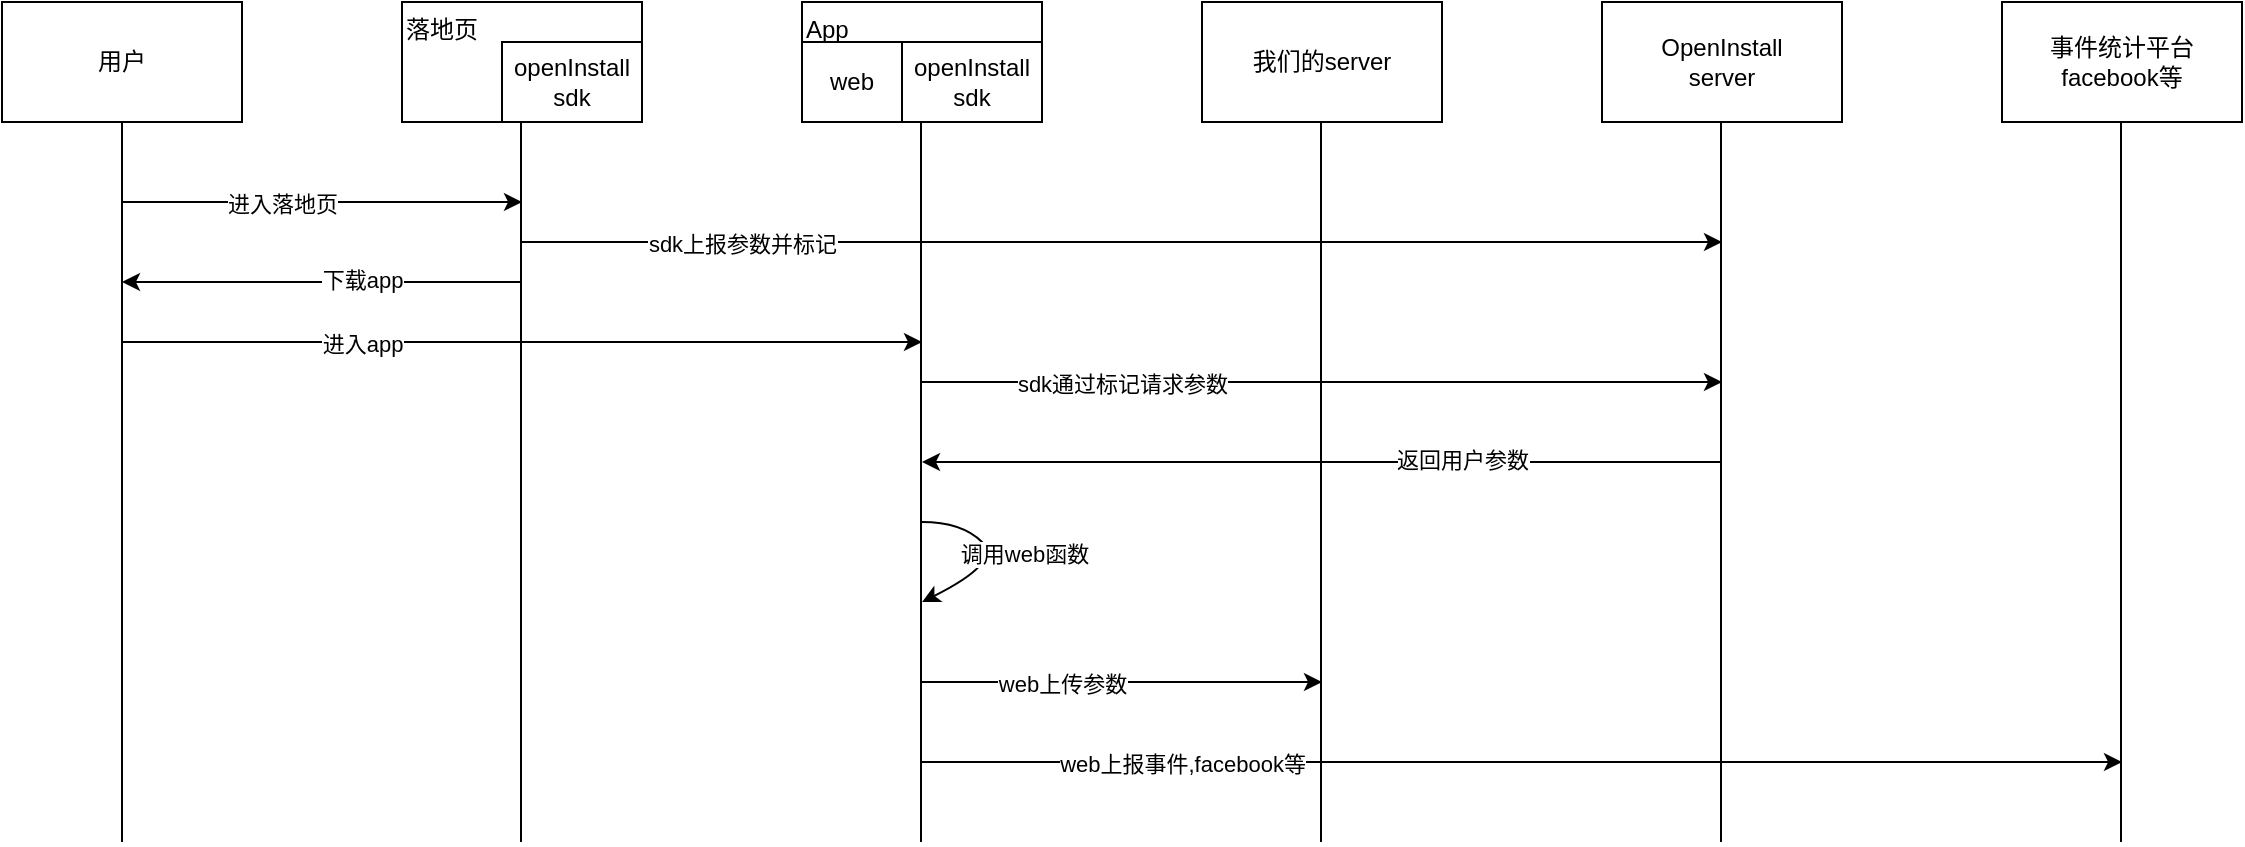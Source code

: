 <mxfile version="24.6.4" type="github">
  <diagram name="第 1 页" id="scgNxB5An9s1YBmZ5G7x">
    <mxGraphModel dx="1797" dy="546" grid="1" gridSize="10" guides="1" tooltips="1" connect="1" arrows="1" fold="1" page="1" pageScale="1" pageWidth="827" pageHeight="1169" math="0" shadow="0">
      <root>
        <mxCell id="0" />
        <mxCell id="1" parent="0" />
        <mxCell id="Y9uJGGY0f6Q8Hh3Ahp1Y-3" value="OpenInstall&lt;div&gt;server&lt;/div&gt;" style="rounded=0;whiteSpace=wrap;html=1;" vertex="1" parent="1">
          <mxGeometry x="520" y="60" width="120" height="60" as="geometry" />
        </mxCell>
        <mxCell id="Y9uJGGY0f6Q8Hh3Ahp1Y-4" value="我们的server" style="rounded=0;whiteSpace=wrap;html=1;" vertex="1" parent="1">
          <mxGeometry x="320" y="60" width="120" height="60" as="geometry" />
        </mxCell>
        <mxCell id="Y9uJGGY0f6Q8Hh3Ahp1Y-5" value="" style="group" vertex="1" connectable="0" parent="1">
          <mxGeometry x="120" y="60" width="120" height="60" as="geometry" />
        </mxCell>
        <mxCell id="Y9uJGGY0f6Q8Hh3Ahp1Y-1" value="App" style="rounded=0;whiteSpace=wrap;html=1;align=left;verticalAlign=top;fontStyle=0" vertex="1" parent="Y9uJGGY0f6Q8Hh3Ahp1Y-5">
          <mxGeometry width="120" height="60" as="geometry" />
        </mxCell>
        <mxCell id="Y9uJGGY0f6Q8Hh3Ahp1Y-2" value="openInstall&lt;div&gt;sdk&lt;/div&gt;" style="rounded=0;whiteSpace=wrap;html=1;fontStyle=0" vertex="1" parent="Y9uJGGY0f6Q8Hh3Ahp1Y-5">
          <mxGeometry x="50" y="20" width="70" height="40" as="geometry" />
        </mxCell>
        <mxCell id="Y9uJGGY0f6Q8Hh3Ahp1Y-29" value="web" style="rounded=0;whiteSpace=wrap;html=1;fontStyle=0" vertex="1" parent="Y9uJGGY0f6Q8Hh3Ahp1Y-5">
          <mxGeometry y="20" width="50" height="40" as="geometry" />
        </mxCell>
        <mxCell id="Y9uJGGY0f6Q8Hh3Ahp1Y-6" value="" style="group" vertex="1" connectable="0" parent="1">
          <mxGeometry x="-80" y="60" width="120" height="60" as="geometry" />
        </mxCell>
        <mxCell id="Y9uJGGY0f6Q8Hh3Ahp1Y-7" value="落地页" style="rounded=0;whiteSpace=wrap;html=1;align=left;verticalAlign=top;fontStyle=0" vertex="1" parent="Y9uJGGY0f6Q8Hh3Ahp1Y-6">
          <mxGeometry width="120" height="60" as="geometry" />
        </mxCell>
        <mxCell id="Y9uJGGY0f6Q8Hh3Ahp1Y-8" value="openInstall&lt;div&gt;sdk&lt;/div&gt;" style="rounded=0;whiteSpace=wrap;html=1;fontStyle=0" vertex="1" parent="Y9uJGGY0f6Q8Hh3Ahp1Y-6">
          <mxGeometry x="50" y="20" width="70" height="40" as="geometry" />
        </mxCell>
        <mxCell id="Y9uJGGY0f6Q8Hh3Ahp1Y-9" value="用户" style="rounded=0;whiteSpace=wrap;html=1;" vertex="1" parent="1">
          <mxGeometry x="-280" y="60" width="120" height="60" as="geometry" />
        </mxCell>
        <mxCell id="Y9uJGGY0f6Q8Hh3Ahp1Y-10" value="" style="endArrow=none;html=1;rounded=0;entryX=0.5;entryY=1;entryDx=0;entryDy=0;" edge="1" parent="1" target="Y9uJGGY0f6Q8Hh3Ahp1Y-9">
          <mxGeometry width="50" height="50" relative="1" as="geometry">
            <mxPoint x="-220" y="480" as="sourcePoint" />
            <mxPoint x="210" y="210" as="targetPoint" />
          </mxGeometry>
        </mxCell>
        <mxCell id="Y9uJGGY0f6Q8Hh3Ahp1Y-11" value="" style="endArrow=none;html=1;rounded=0;entryX=0.5;entryY=1;entryDx=0;entryDy=0;" edge="1" parent="1">
          <mxGeometry width="50" height="50" relative="1" as="geometry">
            <mxPoint x="-20.5" y="480" as="sourcePoint" />
            <mxPoint x="-20.5" y="120" as="targetPoint" />
          </mxGeometry>
        </mxCell>
        <mxCell id="Y9uJGGY0f6Q8Hh3Ahp1Y-12" value="" style="endArrow=none;html=1;rounded=0;entryX=0.5;entryY=1;entryDx=0;entryDy=0;" edge="1" parent="1">
          <mxGeometry width="50" height="50" relative="1" as="geometry">
            <mxPoint x="179.5" y="480" as="sourcePoint" />
            <mxPoint x="179.5" y="120" as="targetPoint" />
          </mxGeometry>
        </mxCell>
        <mxCell id="Y9uJGGY0f6Q8Hh3Ahp1Y-13" value="" style="endArrow=none;html=1;rounded=0;entryX=0.5;entryY=1;entryDx=0;entryDy=0;" edge="1" parent="1">
          <mxGeometry width="50" height="50" relative="1" as="geometry">
            <mxPoint x="379.5" y="480" as="sourcePoint" />
            <mxPoint x="379.5" y="120" as="targetPoint" />
          </mxGeometry>
        </mxCell>
        <mxCell id="Y9uJGGY0f6Q8Hh3Ahp1Y-14" value="" style="endArrow=none;html=1;rounded=0;entryX=0.5;entryY=1;entryDx=0;entryDy=0;" edge="1" parent="1">
          <mxGeometry width="50" height="50" relative="1" as="geometry">
            <mxPoint x="579.5" y="480" as="sourcePoint" />
            <mxPoint x="579.5" y="120" as="targetPoint" />
          </mxGeometry>
        </mxCell>
        <mxCell id="Y9uJGGY0f6Q8Hh3Ahp1Y-15" value="" style="endArrow=classic;html=1;rounded=0;" edge="1" parent="1">
          <mxGeometry width="50" height="50" relative="1" as="geometry">
            <mxPoint x="-220" y="160" as="sourcePoint" />
            <mxPoint x="-20" y="160" as="targetPoint" />
          </mxGeometry>
        </mxCell>
        <mxCell id="Y9uJGGY0f6Q8Hh3Ahp1Y-16" value="进入落地页" style="edgeLabel;html=1;align=center;verticalAlign=middle;resizable=0;points=[];" vertex="1" connectable="0" parent="Y9uJGGY0f6Q8Hh3Ahp1Y-15">
          <mxGeometry x="-0.2" y="-1" relative="1" as="geometry">
            <mxPoint as="offset" />
          </mxGeometry>
        </mxCell>
        <mxCell id="Y9uJGGY0f6Q8Hh3Ahp1Y-17" value="" style="endArrow=classic;html=1;rounded=0;" edge="1" parent="1">
          <mxGeometry width="50" height="50" relative="1" as="geometry">
            <mxPoint x="-20" y="180" as="sourcePoint" />
            <mxPoint x="580" y="180" as="targetPoint" />
          </mxGeometry>
        </mxCell>
        <mxCell id="Y9uJGGY0f6Q8Hh3Ahp1Y-18" value="sdk上报参数并标记" style="edgeLabel;html=1;align=center;verticalAlign=middle;resizable=0;points=[];" vertex="1" connectable="0" parent="Y9uJGGY0f6Q8Hh3Ahp1Y-17">
          <mxGeometry x="-0.2" y="-1" relative="1" as="geometry">
            <mxPoint x="-130" as="offset" />
          </mxGeometry>
        </mxCell>
        <mxCell id="Y9uJGGY0f6Q8Hh3Ahp1Y-19" value="" style="endArrow=classic;html=1;rounded=0;" edge="1" parent="1">
          <mxGeometry width="50" height="50" relative="1" as="geometry">
            <mxPoint x="-20" y="200" as="sourcePoint" />
            <mxPoint x="-220" y="200" as="targetPoint" />
          </mxGeometry>
        </mxCell>
        <mxCell id="Y9uJGGY0f6Q8Hh3Ahp1Y-20" value="下载app" style="edgeLabel;html=1;align=center;verticalAlign=middle;resizable=0;points=[];" vertex="1" connectable="0" parent="Y9uJGGY0f6Q8Hh3Ahp1Y-19">
          <mxGeometry x="-0.2" y="-1" relative="1" as="geometry">
            <mxPoint as="offset" />
          </mxGeometry>
        </mxCell>
        <mxCell id="Y9uJGGY0f6Q8Hh3Ahp1Y-21" value="" style="endArrow=classic;html=1;rounded=0;" edge="1" parent="1">
          <mxGeometry width="50" height="50" relative="1" as="geometry">
            <mxPoint x="-220" y="230" as="sourcePoint" />
            <mxPoint x="180" y="230" as="targetPoint" />
          </mxGeometry>
        </mxCell>
        <mxCell id="Y9uJGGY0f6Q8Hh3Ahp1Y-22" value="进入app" style="edgeLabel;html=1;align=center;verticalAlign=middle;resizable=0;points=[];" vertex="1" connectable="0" parent="Y9uJGGY0f6Q8Hh3Ahp1Y-21">
          <mxGeometry x="-0.2" y="-1" relative="1" as="geometry">
            <mxPoint x="-40" as="offset" />
          </mxGeometry>
        </mxCell>
        <mxCell id="Y9uJGGY0f6Q8Hh3Ahp1Y-23" value="" style="endArrow=classic;html=1;rounded=0;" edge="1" parent="1">
          <mxGeometry width="50" height="50" relative="1" as="geometry">
            <mxPoint x="180" y="250" as="sourcePoint" />
            <mxPoint x="580" y="250" as="targetPoint" />
          </mxGeometry>
        </mxCell>
        <mxCell id="Y9uJGGY0f6Q8Hh3Ahp1Y-24" value="sdk通过标记请求参数" style="edgeLabel;html=1;align=center;verticalAlign=middle;resizable=0;points=[];" vertex="1" connectable="0" parent="Y9uJGGY0f6Q8Hh3Ahp1Y-23">
          <mxGeometry x="-0.2" y="-1" relative="1" as="geometry">
            <mxPoint x="-60" as="offset" />
          </mxGeometry>
        </mxCell>
        <mxCell id="Y9uJGGY0f6Q8Hh3Ahp1Y-25" value="" style="endArrow=classic;html=1;rounded=0;" edge="1" parent="1">
          <mxGeometry width="50" height="50" relative="1" as="geometry">
            <mxPoint x="580" y="290" as="sourcePoint" />
            <mxPoint x="180" y="290" as="targetPoint" />
          </mxGeometry>
        </mxCell>
        <mxCell id="Y9uJGGY0f6Q8Hh3Ahp1Y-26" value="返回用户参数" style="edgeLabel;html=1;align=center;verticalAlign=middle;resizable=0;points=[];" vertex="1" connectable="0" parent="Y9uJGGY0f6Q8Hh3Ahp1Y-25">
          <mxGeometry x="-0.2" y="-1" relative="1" as="geometry">
            <mxPoint x="30" as="offset" />
          </mxGeometry>
        </mxCell>
        <mxCell id="Y9uJGGY0f6Q8Hh3Ahp1Y-30" value="" style="curved=1;endArrow=classic;html=1;rounded=0;" edge="1" parent="1">
          <mxGeometry width="50" height="50" relative="1" as="geometry">
            <mxPoint x="180" y="320" as="sourcePoint" />
            <mxPoint x="180" y="360" as="targetPoint" />
            <Array as="points">
              <mxPoint x="200" y="320" />
              <mxPoint x="220" y="340" />
            </Array>
          </mxGeometry>
        </mxCell>
        <mxCell id="Y9uJGGY0f6Q8Hh3Ahp1Y-31" value="调用web函数" style="edgeLabel;html=1;align=center;verticalAlign=middle;resizable=0;points=[];" vertex="1" connectable="0" parent="Y9uJGGY0f6Q8Hh3Ahp1Y-30">
          <mxGeometry x="-0.175" y="-4" relative="1" as="geometry">
            <mxPoint x="20" as="offset" />
          </mxGeometry>
        </mxCell>
        <mxCell id="Y9uJGGY0f6Q8Hh3Ahp1Y-32" value="" style="endArrow=classic;html=1;rounded=0;" edge="1" parent="1">
          <mxGeometry width="50" height="50" relative="1" as="geometry">
            <mxPoint x="180" y="400" as="sourcePoint" />
            <mxPoint x="380" y="400" as="targetPoint" />
          </mxGeometry>
        </mxCell>
        <mxCell id="Y9uJGGY0f6Q8Hh3Ahp1Y-33" value="web上传参数" style="edgeLabel;html=1;align=center;verticalAlign=middle;resizable=0;points=[];" vertex="1" connectable="0" parent="Y9uJGGY0f6Q8Hh3Ahp1Y-32">
          <mxGeometry x="-0.2" y="-1" relative="1" as="geometry">
            <mxPoint x="-10" as="offset" />
          </mxGeometry>
        </mxCell>
        <mxCell id="Y9uJGGY0f6Q8Hh3Ahp1Y-35" value="" style="endArrow=classic;html=1;rounded=0;" edge="1" parent="1">
          <mxGeometry width="50" height="50" relative="1" as="geometry">
            <mxPoint x="180" y="440" as="sourcePoint" />
            <mxPoint x="780" y="440" as="targetPoint" />
          </mxGeometry>
        </mxCell>
        <mxCell id="Y9uJGGY0f6Q8Hh3Ahp1Y-36" value="web上报事件,facebook等" style="edgeLabel;html=1;align=center;verticalAlign=middle;resizable=0;points=[];" vertex="1" connectable="0" parent="Y9uJGGY0f6Q8Hh3Ahp1Y-35">
          <mxGeometry x="-0.2" y="-1" relative="1" as="geometry">
            <mxPoint x="-110" as="offset" />
          </mxGeometry>
        </mxCell>
        <mxCell id="Y9uJGGY0f6Q8Hh3Ahp1Y-37" value="事件统计平台&lt;br&gt;facebook等" style="rounded=0;whiteSpace=wrap;html=1;" vertex="1" parent="1">
          <mxGeometry x="720" y="60" width="120" height="60" as="geometry" />
        </mxCell>
        <mxCell id="Y9uJGGY0f6Q8Hh3Ahp1Y-38" value="" style="endArrow=none;html=1;rounded=0;entryX=0.5;entryY=1;entryDx=0;entryDy=0;" edge="1" parent="1">
          <mxGeometry width="50" height="50" relative="1" as="geometry">
            <mxPoint x="779.5" y="480" as="sourcePoint" />
            <mxPoint x="779.5" y="120" as="targetPoint" />
          </mxGeometry>
        </mxCell>
      </root>
    </mxGraphModel>
  </diagram>
</mxfile>
